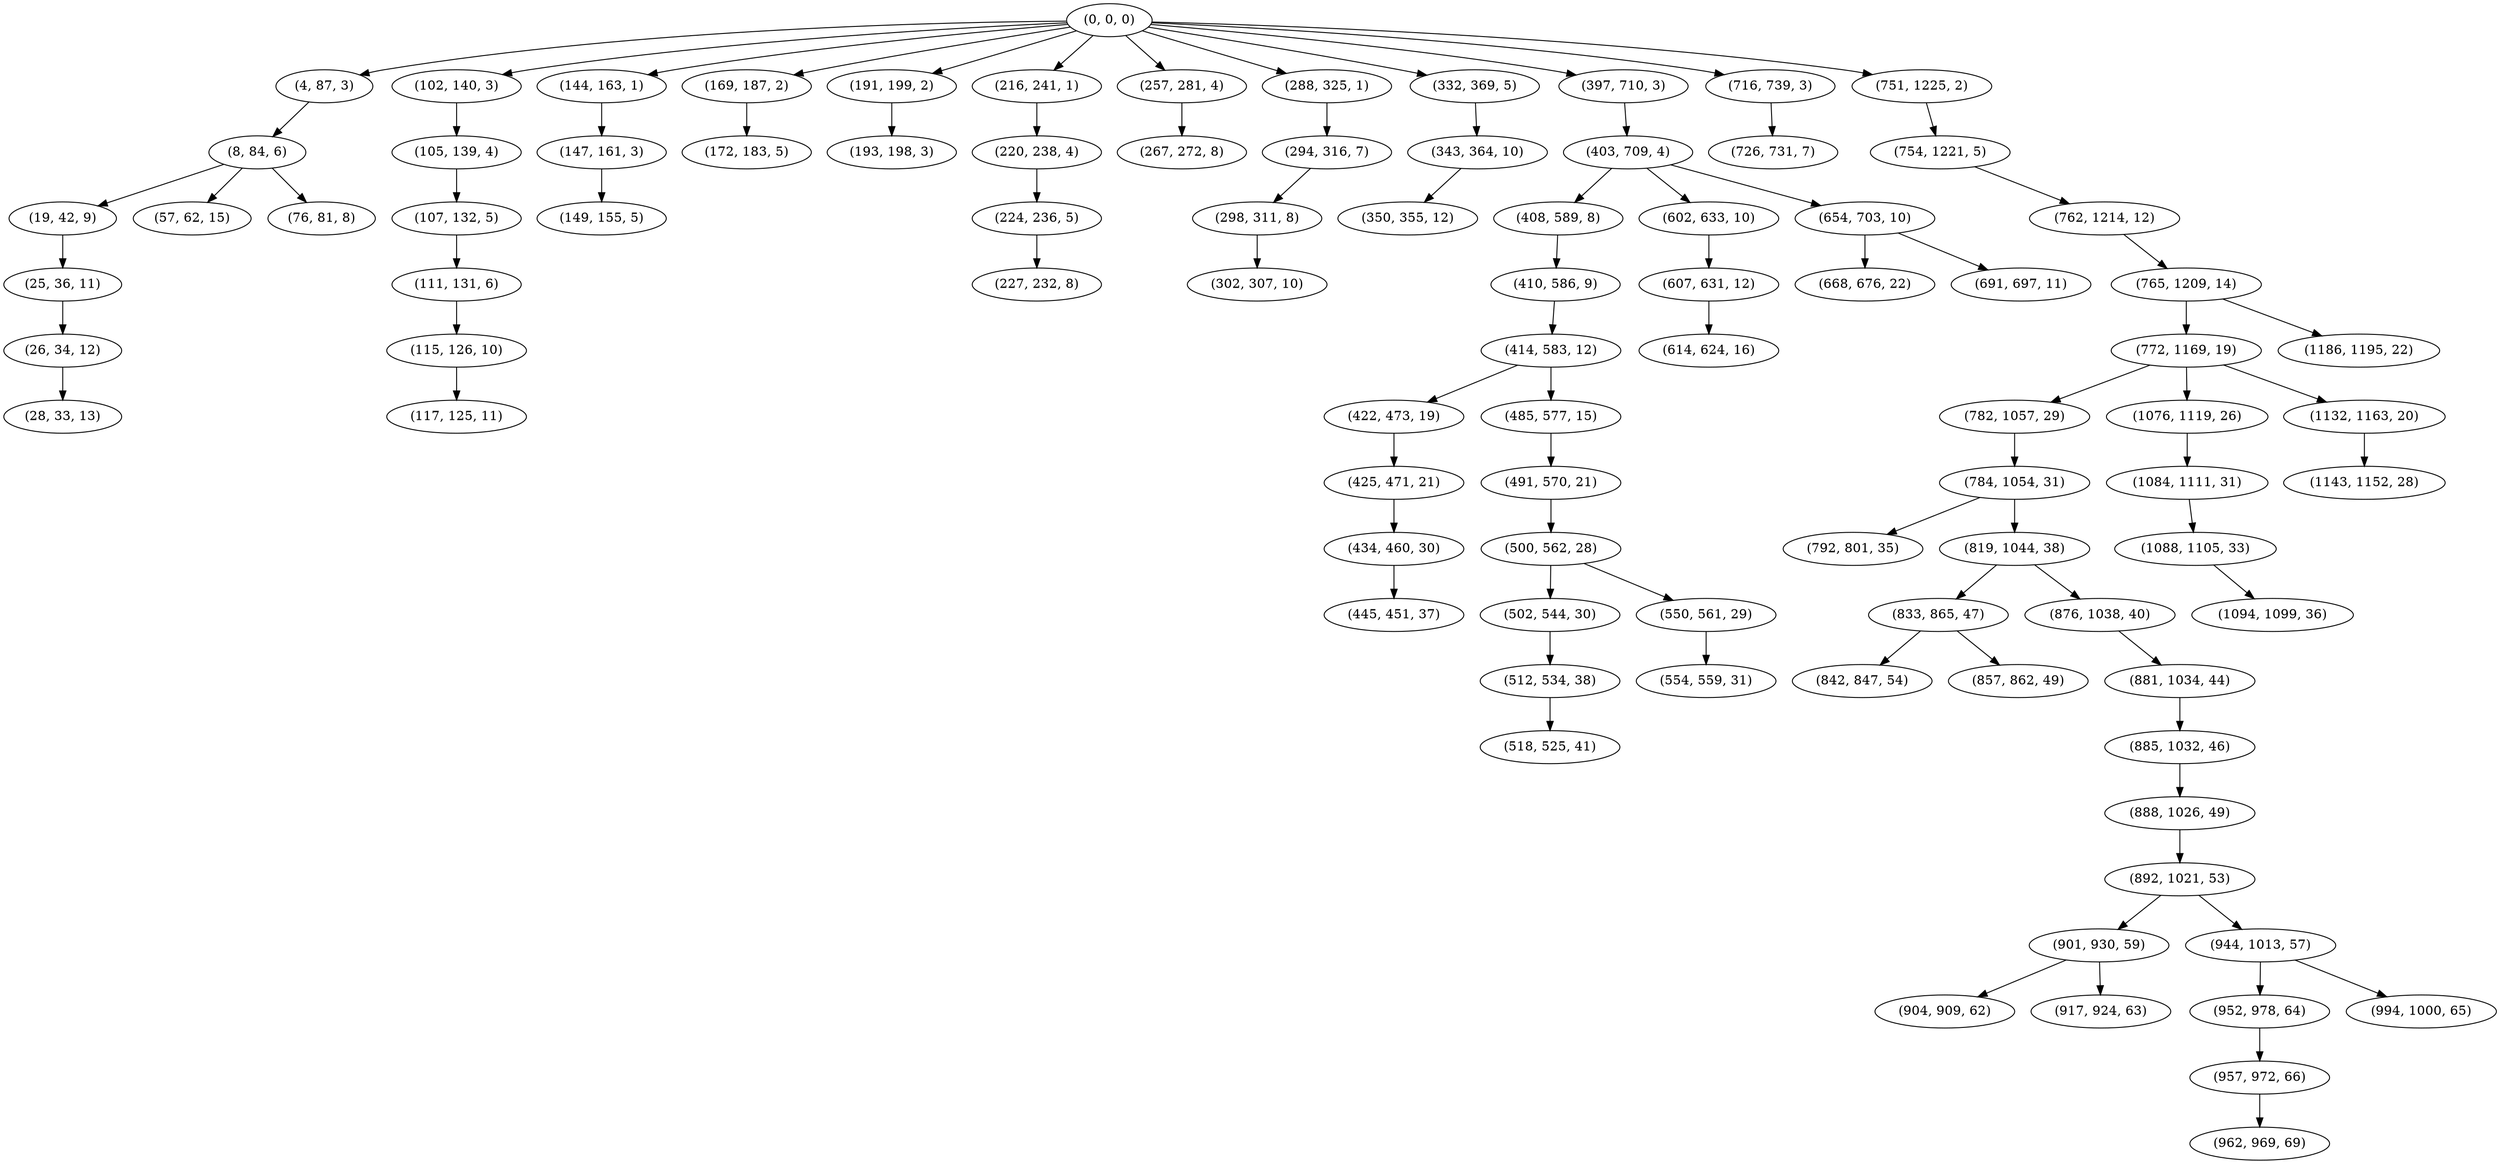 digraph tree {
    "(0, 0, 0)";
    "(4, 87, 3)";
    "(8, 84, 6)";
    "(19, 42, 9)";
    "(25, 36, 11)";
    "(26, 34, 12)";
    "(28, 33, 13)";
    "(57, 62, 15)";
    "(76, 81, 8)";
    "(102, 140, 3)";
    "(105, 139, 4)";
    "(107, 132, 5)";
    "(111, 131, 6)";
    "(115, 126, 10)";
    "(117, 125, 11)";
    "(144, 163, 1)";
    "(147, 161, 3)";
    "(149, 155, 5)";
    "(169, 187, 2)";
    "(172, 183, 5)";
    "(191, 199, 2)";
    "(193, 198, 3)";
    "(216, 241, 1)";
    "(220, 238, 4)";
    "(224, 236, 5)";
    "(227, 232, 8)";
    "(257, 281, 4)";
    "(267, 272, 8)";
    "(288, 325, 1)";
    "(294, 316, 7)";
    "(298, 311, 8)";
    "(302, 307, 10)";
    "(332, 369, 5)";
    "(343, 364, 10)";
    "(350, 355, 12)";
    "(397, 710, 3)";
    "(403, 709, 4)";
    "(408, 589, 8)";
    "(410, 586, 9)";
    "(414, 583, 12)";
    "(422, 473, 19)";
    "(425, 471, 21)";
    "(434, 460, 30)";
    "(445, 451, 37)";
    "(485, 577, 15)";
    "(491, 570, 21)";
    "(500, 562, 28)";
    "(502, 544, 30)";
    "(512, 534, 38)";
    "(518, 525, 41)";
    "(550, 561, 29)";
    "(554, 559, 31)";
    "(602, 633, 10)";
    "(607, 631, 12)";
    "(614, 624, 16)";
    "(654, 703, 10)";
    "(668, 676, 22)";
    "(691, 697, 11)";
    "(716, 739, 3)";
    "(726, 731, 7)";
    "(751, 1225, 2)";
    "(754, 1221, 5)";
    "(762, 1214, 12)";
    "(765, 1209, 14)";
    "(772, 1169, 19)";
    "(782, 1057, 29)";
    "(784, 1054, 31)";
    "(792, 801, 35)";
    "(819, 1044, 38)";
    "(833, 865, 47)";
    "(842, 847, 54)";
    "(857, 862, 49)";
    "(876, 1038, 40)";
    "(881, 1034, 44)";
    "(885, 1032, 46)";
    "(888, 1026, 49)";
    "(892, 1021, 53)";
    "(901, 930, 59)";
    "(904, 909, 62)";
    "(917, 924, 63)";
    "(944, 1013, 57)";
    "(952, 978, 64)";
    "(957, 972, 66)";
    "(962, 969, 69)";
    "(994, 1000, 65)";
    "(1076, 1119, 26)";
    "(1084, 1111, 31)";
    "(1088, 1105, 33)";
    "(1094, 1099, 36)";
    "(1132, 1163, 20)";
    "(1143, 1152, 28)";
    "(1186, 1195, 22)";
    "(0, 0, 0)" -> "(4, 87, 3)";
    "(0, 0, 0)" -> "(102, 140, 3)";
    "(0, 0, 0)" -> "(144, 163, 1)";
    "(0, 0, 0)" -> "(169, 187, 2)";
    "(0, 0, 0)" -> "(191, 199, 2)";
    "(0, 0, 0)" -> "(216, 241, 1)";
    "(0, 0, 0)" -> "(257, 281, 4)";
    "(0, 0, 0)" -> "(288, 325, 1)";
    "(0, 0, 0)" -> "(332, 369, 5)";
    "(0, 0, 0)" -> "(397, 710, 3)";
    "(0, 0, 0)" -> "(716, 739, 3)";
    "(0, 0, 0)" -> "(751, 1225, 2)";
    "(4, 87, 3)" -> "(8, 84, 6)";
    "(8, 84, 6)" -> "(19, 42, 9)";
    "(8, 84, 6)" -> "(57, 62, 15)";
    "(8, 84, 6)" -> "(76, 81, 8)";
    "(19, 42, 9)" -> "(25, 36, 11)";
    "(25, 36, 11)" -> "(26, 34, 12)";
    "(26, 34, 12)" -> "(28, 33, 13)";
    "(102, 140, 3)" -> "(105, 139, 4)";
    "(105, 139, 4)" -> "(107, 132, 5)";
    "(107, 132, 5)" -> "(111, 131, 6)";
    "(111, 131, 6)" -> "(115, 126, 10)";
    "(115, 126, 10)" -> "(117, 125, 11)";
    "(144, 163, 1)" -> "(147, 161, 3)";
    "(147, 161, 3)" -> "(149, 155, 5)";
    "(169, 187, 2)" -> "(172, 183, 5)";
    "(191, 199, 2)" -> "(193, 198, 3)";
    "(216, 241, 1)" -> "(220, 238, 4)";
    "(220, 238, 4)" -> "(224, 236, 5)";
    "(224, 236, 5)" -> "(227, 232, 8)";
    "(257, 281, 4)" -> "(267, 272, 8)";
    "(288, 325, 1)" -> "(294, 316, 7)";
    "(294, 316, 7)" -> "(298, 311, 8)";
    "(298, 311, 8)" -> "(302, 307, 10)";
    "(332, 369, 5)" -> "(343, 364, 10)";
    "(343, 364, 10)" -> "(350, 355, 12)";
    "(397, 710, 3)" -> "(403, 709, 4)";
    "(403, 709, 4)" -> "(408, 589, 8)";
    "(403, 709, 4)" -> "(602, 633, 10)";
    "(403, 709, 4)" -> "(654, 703, 10)";
    "(408, 589, 8)" -> "(410, 586, 9)";
    "(410, 586, 9)" -> "(414, 583, 12)";
    "(414, 583, 12)" -> "(422, 473, 19)";
    "(414, 583, 12)" -> "(485, 577, 15)";
    "(422, 473, 19)" -> "(425, 471, 21)";
    "(425, 471, 21)" -> "(434, 460, 30)";
    "(434, 460, 30)" -> "(445, 451, 37)";
    "(485, 577, 15)" -> "(491, 570, 21)";
    "(491, 570, 21)" -> "(500, 562, 28)";
    "(500, 562, 28)" -> "(502, 544, 30)";
    "(500, 562, 28)" -> "(550, 561, 29)";
    "(502, 544, 30)" -> "(512, 534, 38)";
    "(512, 534, 38)" -> "(518, 525, 41)";
    "(550, 561, 29)" -> "(554, 559, 31)";
    "(602, 633, 10)" -> "(607, 631, 12)";
    "(607, 631, 12)" -> "(614, 624, 16)";
    "(654, 703, 10)" -> "(668, 676, 22)";
    "(654, 703, 10)" -> "(691, 697, 11)";
    "(716, 739, 3)" -> "(726, 731, 7)";
    "(751, 1225, 2)" -> "(754, 1221, 5)";
    "(754, 1221, 5)" -> "(762, 1214, 12)";
    "(762, 1214, 12)" -> "(765, 1209, 14)";
    "(765, 1209, 14)" -> "(772, 1169, 19)";
    "(765, 1209, 14)" -> "(1186, 1195, 22)";
    "(772, 1169, 19)" -> "(782, 1057, 29)";
    "(772, 1169, 19)" -> "(1076, 1119, 26)";
    "(772, 1169, 19)" -> "(1132, 1163, 20)";
    "(782, 1057, 29)" -> "(784, 1054, 31)";
    "(784, 1054, 31)" -> "(792, 801, 35)";
    "(784, 1054, 31)" -> "(819, 1044, 38)";
    "(819, 1044, 38)" -> "(833, 865, 47)";
    "(819, 1044, 38)" -> "(876, 1038, 40)";
    "(833, 865, 47)" -> "(842, 847, 54)";
    "(833, 865, 47)" -> "(857, 862, 49)";
    "(876, 1038, 40)" -> "(881, 1034, 44)";
    "(881, 1034, 44)" -> "(885, 1032, 46)";
    "(885, 1032, 46)" -> "(888, 1026, 49)";
    "(888, 1026, 49)" -> "(892, 1021, 53)";
    "(892, 1021, 53)" -> "(901, 930, 59)";
    "(892, 1021, 53)" -> "(944, 1013, 57)";
    "(901, 930, 59)" -> "(904, 909, 62)";
    "(901, 930, 59)" -> "(917, 924, 63)";
    "(944, 1013, 57)" -> "(952, 978, 64)";
    "(944, 1013, 57)" -> "(994, 1000, 65)";
    "(952, 978, 64)" -> "(957, 972, 66)";
    "(957, 972, 66)" -> "(962, 969, 69)";
    "(1076, 1119, 26)" -> "(1084, 1111, 31)";
    "(1084, 1111, 31)" -> "(1088, 1105, 33)";
    "(1088, 1105, 33)" -> "(1094, 1099, 36)";
    "(1132, 1163, 20)" -> "(1143, 1152, 28)";
}

